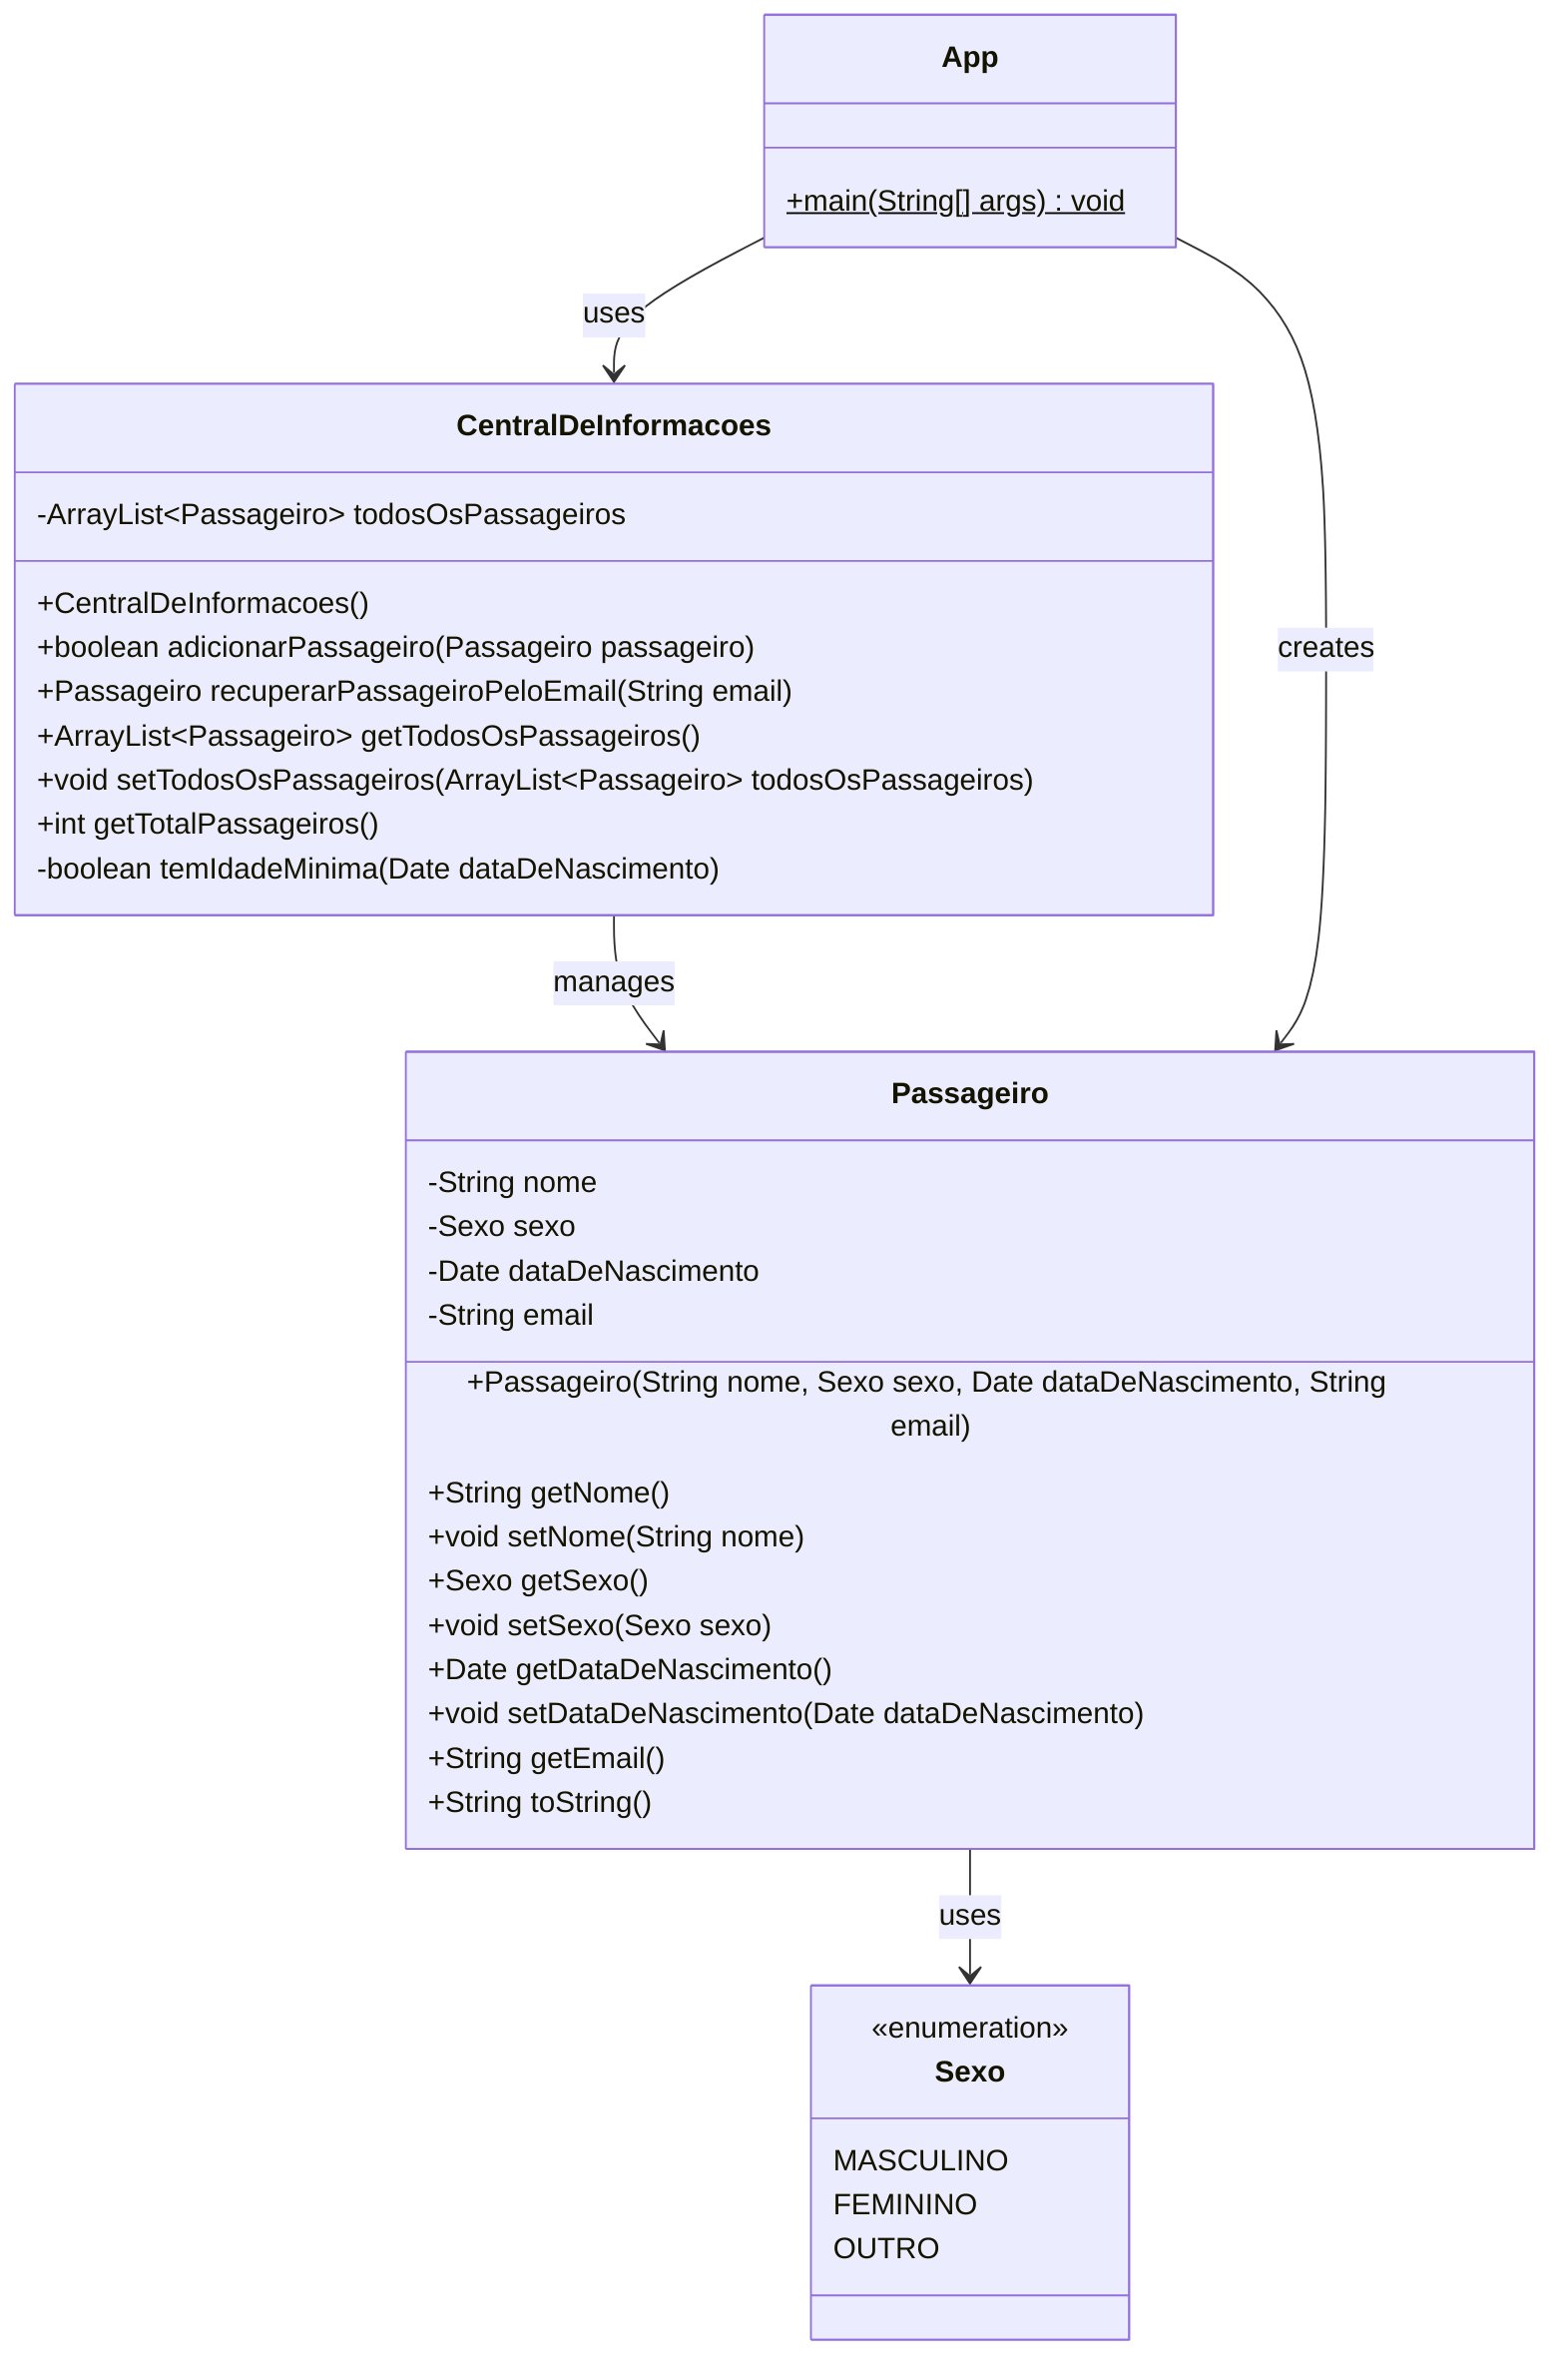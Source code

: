 classDiagram
    class Sexo {
        <<enumeration>>
        MASCULINO
        FEMININO
        OUTRO
    }

    class Passageiro {
        -String nome
        -Sexo sexo
        -Date dataDeNascimento
        -String email

        +Passageiro(String nome, Sexo sexo, Date dataDeNascimento, String email)
        +String getNome()
        +void setNome(String nome)
        +Sexo getSexo()
        +void setSexo(Sexo sexo)
        +Date getDataDeNascimento()
        +void setDataDeNascimento(Date dataDeNascimento)
        +String getEmail()
        +String toString()
    }

    class CentralDeInformacoes {
        -ArrayList~Passageiro~ todosOsPassageiros

        +CentralDeInformacoes()
        +boolean adicionarPassageiro(Passageiro passageiro)
        +Passageiro recuperarPassageiroPeloEmail(String email)
        +ArrayList~Passageiro~ getTodosOsPassageiros()
        +void setTodosOsPassageiros(ArrayList~Passageiro~ todosOsPassageiros)
        +int getTotalPassageiros()
        -boolean temIdadeMinima(Date dataDeNascimento)
    }

    class App {
        +main(String[] args)$ void
    }

    Passageiro --> Sexo : uses
    CentralDeInformacoes --> Passageiro : manages
    App --> CentralDeInformacoes : uses
    App --> Passageiro : creates